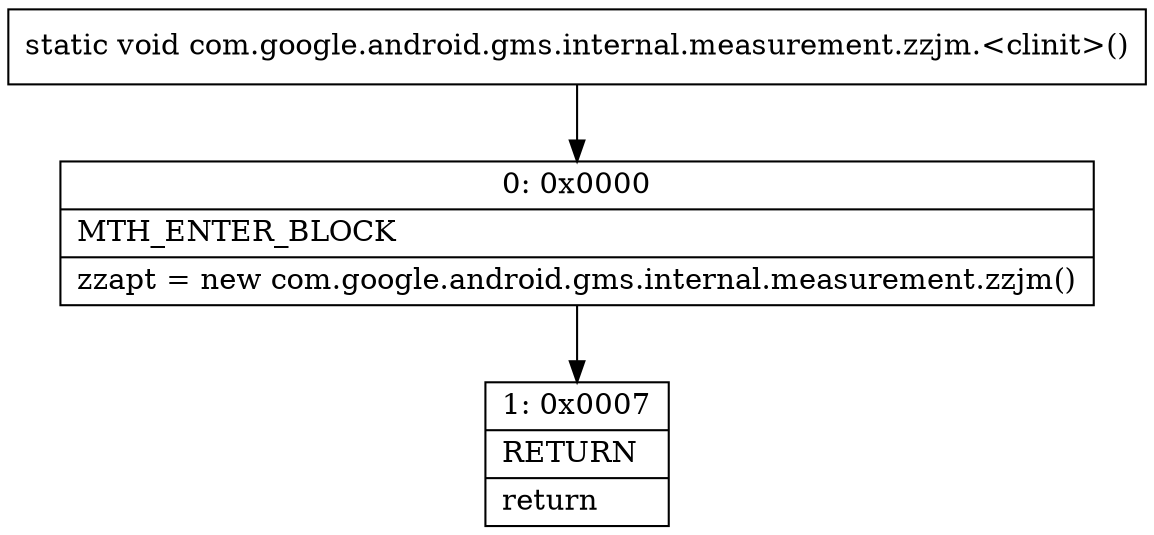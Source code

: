 digraph "CFG forcom.google.android.gms.internal.measurement.zzjm.\<clinit\>()V" {
Node_0 [shape=record,label="{0\:\ 0x0000|MTH_ENTER_BLOCK\l|zzapt = new com.google.android.gms.internal.measurement.zzjm()\l}"];
Node_1 [shape=record,label="{1\:\ 0x0007|RETURN\l|return\l}"];
MethodNode[shape=record,label="{static void com.google.android.gms.internal.measurement.zzjm.\<clinit\>() }"];
MethodNode -> Node_0;
Node_0 -> Node_1;
}

